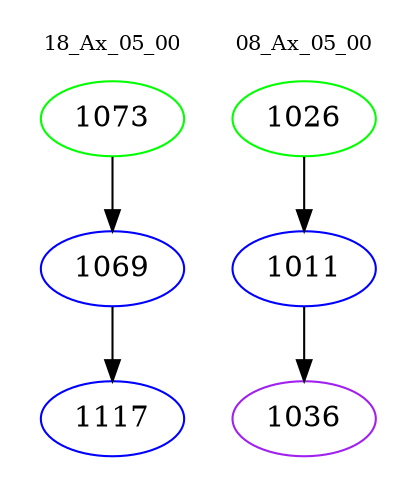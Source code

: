 digraph{
subgraph cluster_0 {
color = white
label = "18_Ax_05_00";
fontsize=10;
T0_1073 [label="1073", color="green"]
T0_1073 -> T0_1069 [color="black"]
T0_1069 [label="1069", color="blue"]
T0_1069 -> T0_1117 [color="black"]
T0_1117 [label="1117", color="blue"]
}
subgraph cluster_1 {
color = white
label = "08_Ax_05_00";
fontsize=10;
T1_1026 [label="1026", color="green"]
T1_1026 -> T1_1011 [color="black"]
T1_1011 [label="1011", color="blue"]
T1_1011 -> T1_1036 [color="black"]
T1_1036 [label="1036", color="purple"]
}
}
